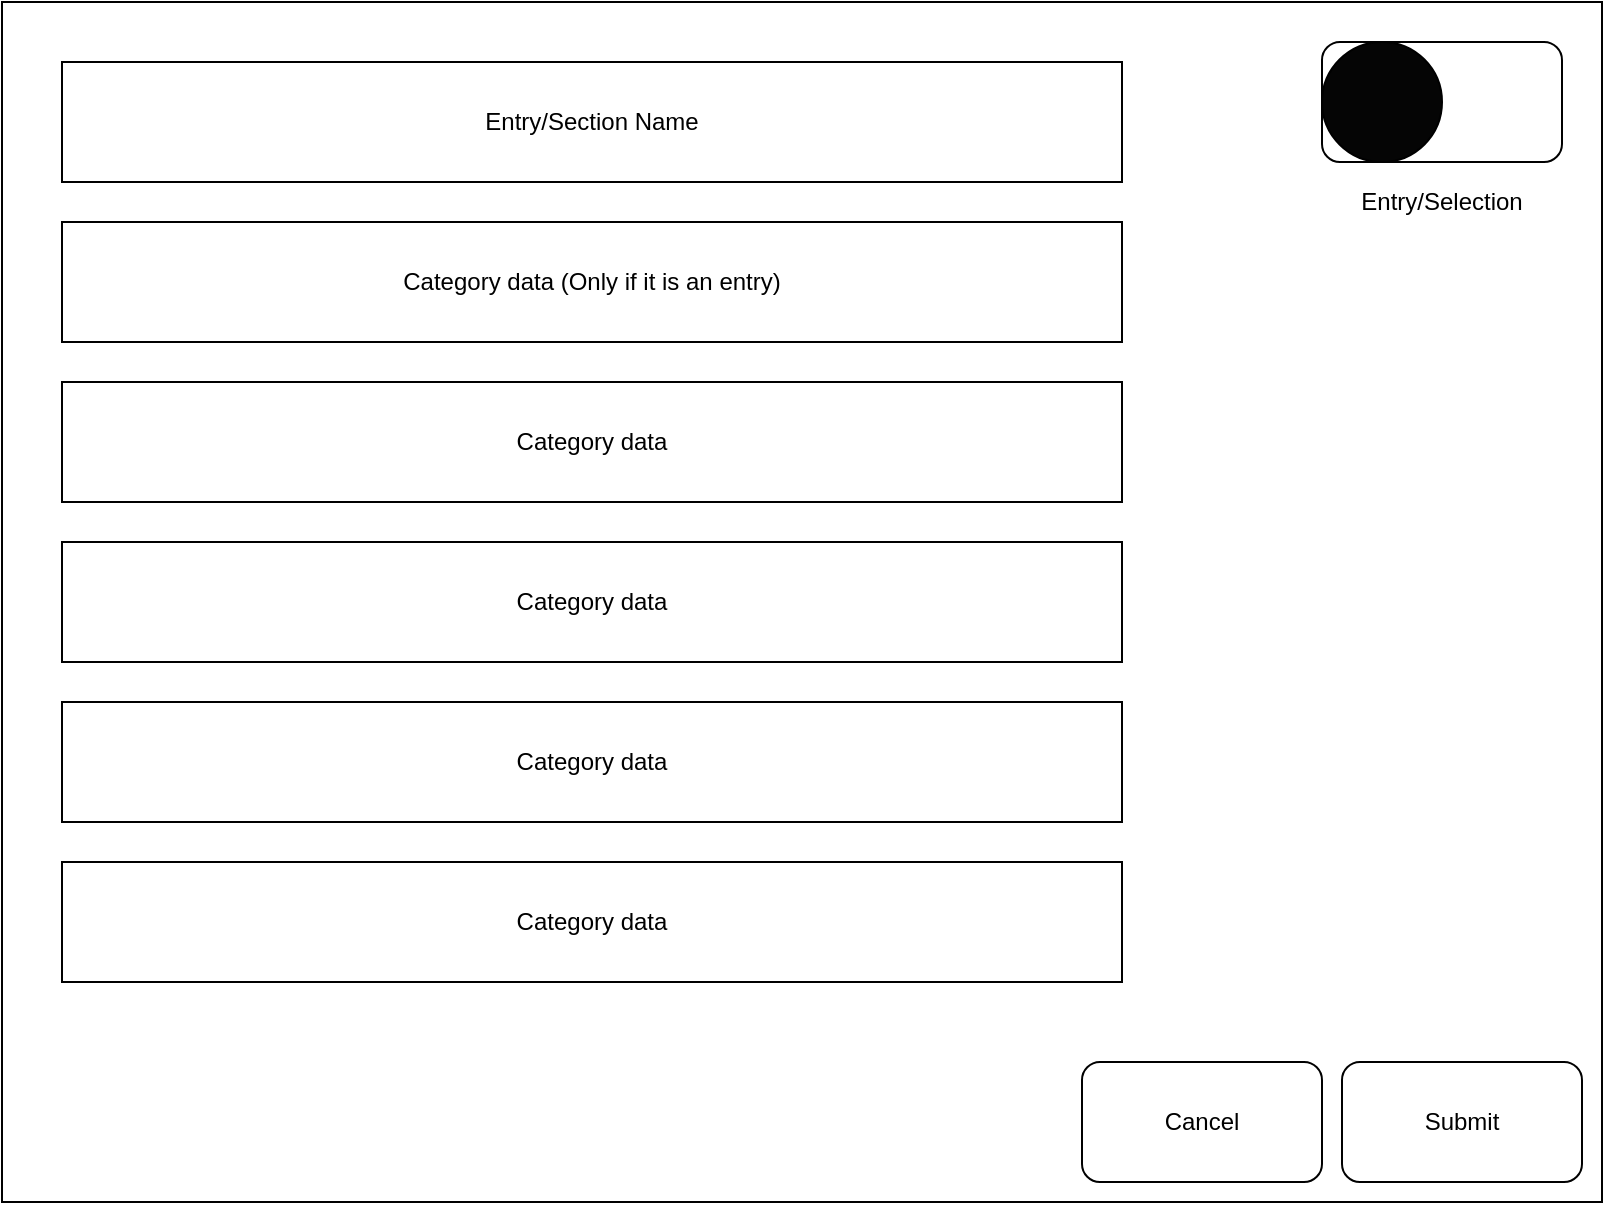 <mxfile version="13.7.3" type="device"><diagram id="2oG72mzxWNThfwSvbAbN" name="Page-1"><mxGraphModel dx="1182" dy="703" grid="1" gridSize="10" guides="1" tooltips="1" connect="1" arrows="1" fold="1" page="1" pageScale="1" pageWidth="1100" pageHeight="850" math="0" shadow="0"><root><mxCell id="0"/><mxCell id="1" parent="0"/><mxCell id="00IclP8CB5ZeGZV2Rha1-1" value="" style="rounded=0;whiteSpace=wrap;html=1;" vertex="1" parent="1"><mxGeometry x="210" y="40" width="800" height="600" as="geometry"/></mxCell><mxCell id="00IclP8CB5ZeGZV2Rha1-3" value="" style="rounded=1;whiteSpace=wrap;html=1;" vertex="1" parent="1"><mxGeometry x="870" y="60" width="120" height="60" as="geometry"/></mxCell><mxCell id="00IclP8CB5ZeGZV2Rha1-4" value="" style="ellipse;whiteSpace=wrap;html=1;aspect=fixed;fillColor=#050505;" vertex="1" parent="1"><mxGeometry x="870" y="60" width="60" height="60" as="geometry"/></mxCell><mxCell id="00IclP8CB5ZeGZV2Rha1-5" value="Entry/Selection" style="text;html=1;strokeColor=none;fillColor=none;align=center;verticalAlign=middle;whiteSpace=wrap;rounded=0;" vertex="1" parent="1"><mxGeometry x="875" y="130" width="110" height="20" as="geometry"/></mxCell><mxCell id="00IclP8CB5ZeGZV2Rha1-6" value="Entry/Section Name" style="rounded=0;whiteSpace=wrap;html=1;fillColor=#FFFFFF;" vertex="1" parent="1"><mxGeometry x="240" y="70" width="530" height="60" as="geometry"/></mxCell><mxCell id="00IclP8CB5ZeGZV2Rha1-7" value="Category data (Only if it is an entry)" style="rounded=0;whiteSpace=wrap;html=1;fillColor=#FFFFFF;" vertex="1" parent="1"><mxGeometry x="240" y="150" width="530" height="60" as="geometry"/></mxCell><mxCell id="00IclP8CB5ZeGZV2Rha1-8" value="Category data" style="rounded=0;whiteSpace=wrap;html=1;fillColor=#FFFFFF;" vertex="1" parent="1"><mxGeometry x="240" y="230" width="530" height="60" as="geometry"/></mxCell><mxCell id="00IclP8CB5ZeGZV2Rha1-9" value="Category data" style="rounded=0;whiteSpace=wrap;html=1;fillColor=#FFFFFF;" vertex="1" parent="1"><mxGeometry x="240" y="390" width="530" height="60" as="geometry"/></mxCell><mxCell id="00IclP8CB5ZeGZV2Rha1-10" value="Category data" style="rounded=0;whiteSpace=wrap;html=1;fillColor=#FFFFFF;" vertex="1" parent="1"><mxGeometry x="240" y="470" width="530" height="60" as="geometry"/></mxCell><mxCell id="00IclP8CB5ZeGZV2Rha1-11" value="Category data" style="rounded=0;whiteSpace=wrap;html=1;fillColor=#FFFFFF;" vertex="1" parent="1"><mxGeometry x="240" y="310" width="530" height="60" as="geometry"/></mxCell><mxCell id="00IclP8CB5ZeGZV2Rha1-12" value="Cancel" style="rounded=1;whiteSpace=wrap;html=1;fillColor=#FFFFFF;" vertex="1" parent="1"><mxGeometry x="750" y="570" width="120" height="60" as="geometry"/></mxCell><mxCell id="00IclP8CB5ZeGZV2Rha1-13" value="Submit" style="rounded=1;whiteSpace=wrap;html=1;fillColor=#FFFFFF;" vertex="1" parent="1"><mxGeometry x="880" y="570" width="120" height="60" as="geometry"/></mxCell></root></mxGraphModel></diagram></mxfile>